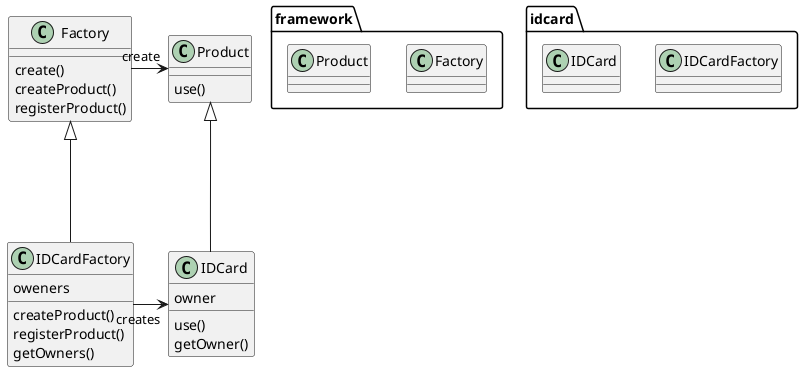 @startuml
package framework{
class Factory
class Product
}
package idcard{
class IDCardFactory
class IDCard
}
class Factory{
create()
createProduct()
registerProduct()
}

class Product{
use()
}

class IDCardFactory{
oweners 
createProduct()
registerProduct()
getOwners()
}

class IDCard{
owner
use()
getOwner()
}
Factory <|--- IDCardFactory
Product <|--- IDCard
Factory "create"->Product
IDCardFactory  "creates"-> IDCard

@enduml

